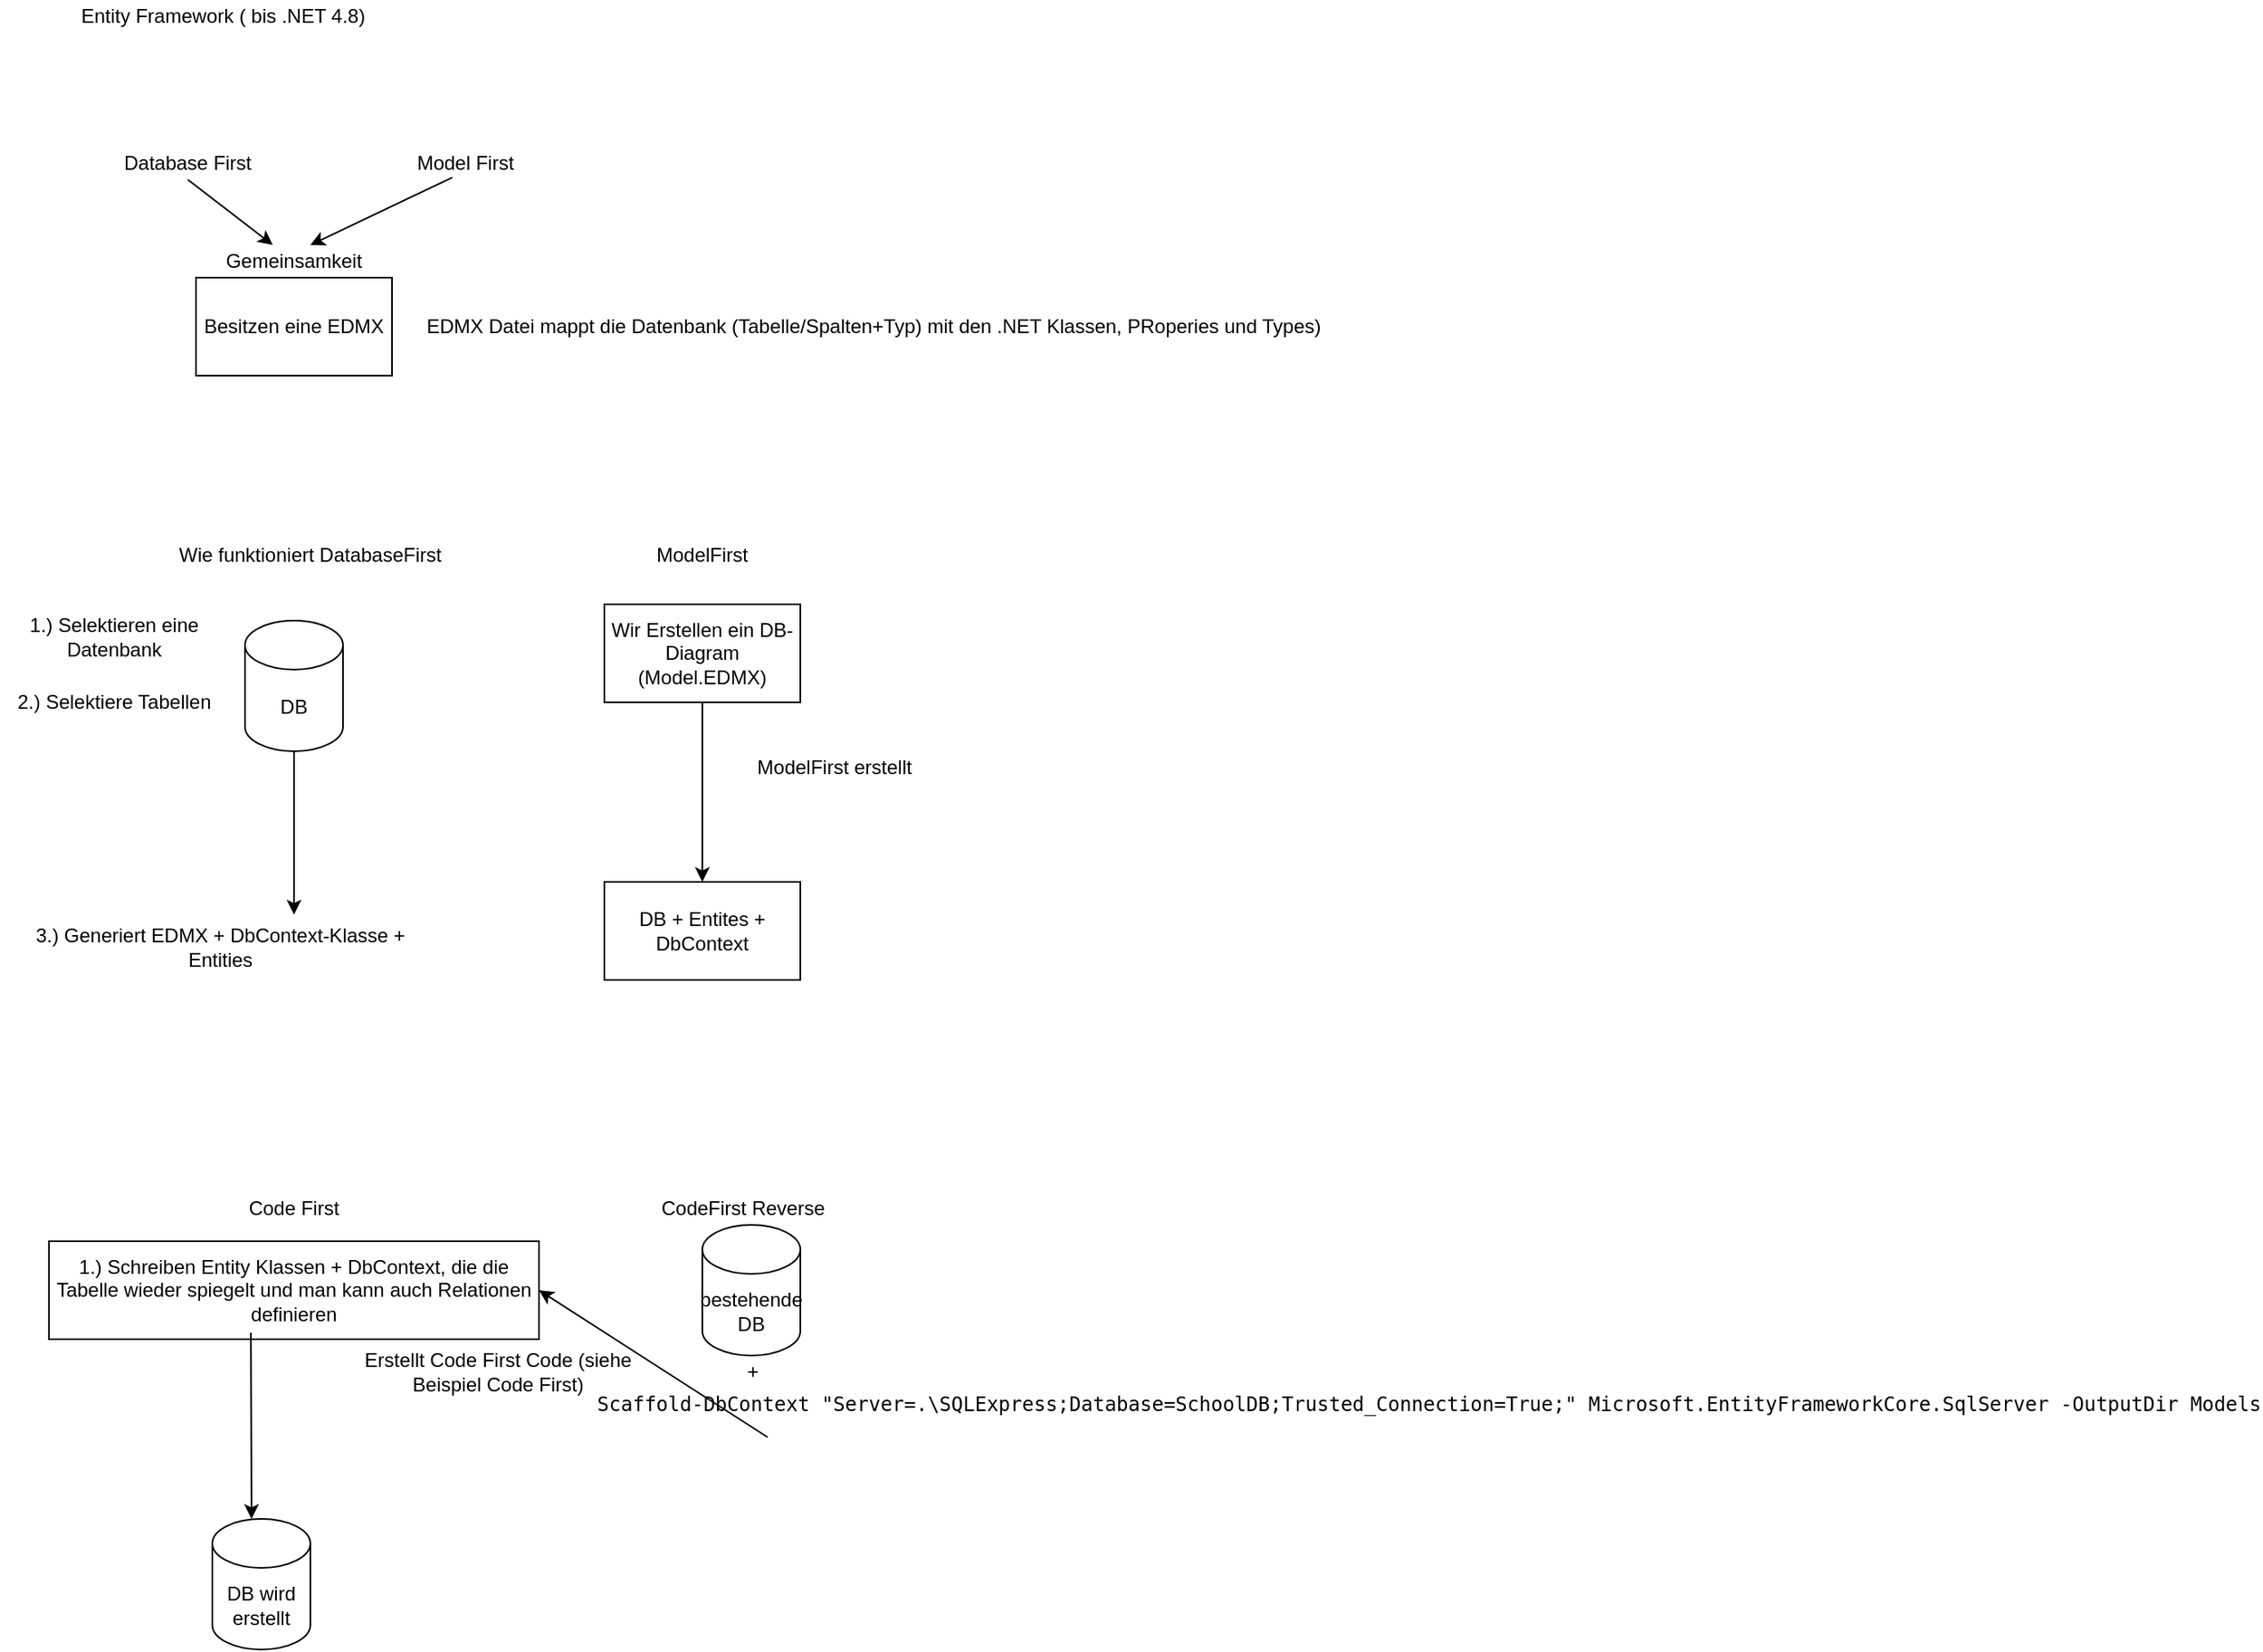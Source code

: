<mxfile version="14.7.4" type="device"><diagram id="v1MW6FOXpjxwLT5WVYLl" name="Page-1"><mxGraphModel dx="667" dy="468" grid="1" gridSize="10" guides="1" tooltips="1" connect="1" arrows="1" fold="1" page="1" pageScale="1" pageWidth="827" pageHeight="1169" math="0" shadow="0"><root><mxCell id="0"/><mxCell id="1" parent="0"/><mxCell id="KHTFPi98-BhPJNu9JhEK-1" value="&amp;nbsp;Entity Framework ( bis .NET 4.8)" style="text;html=1;strokeColor=none;fillColor=none;align=center;verticalAlign=middle;whiteSpace=wrap;rounded=0;" vertex="1" parent="1"><mxGeometry x="30" y="50" width="230" height="20" as="geometry"/></mxCell><mxCell id="KHTFPi98-BhPJNu9JhEK-2" value="Database First" style="text;html=1;strokeColor=none;fillColor=none;align=center;verticalAlign=middle;whiteSpace=wrap;rounded=0;" vertex="1" parent="1"><mxGeometry x="60" y="140" width="130" height="20" as="geometry"/></mxCell><mxCell id="KHTFPi98-BhPJNu9JhEK-3" value="Model First" style="text;html=1;strokeColor=none;fillColor=none;align=center;verticalAlign=middle;whiteSpace=wrap;rounded=0;" vertex="1" parent="1"><mxGeometry x="230" y="140" width="130" height="20" as="geometry"/></mxCell><mxCell id="KHTFPi98-BhPJNu9JhEK-4" value="" style="endArrow=classic;html=1;exitX=0.5;exitY=1;exitDx=0;exitDy=0;" edge="1" parent="1" source="KHTFPi98-BhPJNu9JhEK-2" target="KHTFPi98-BhPJNu9JhEK-6"><mxGeometry width="50" height="50" relative="1" as="geometry"><mxPoint x="240" y="170" as="sourcePoint"/><mxPoint x="200" y="200" as="targetPoint"/></mxGeometry></mxCell><mxCell id="KHTFPi98-BhPJNu9JhEK-5" value="" style="endArrow=classic;html=1;exitX=0.438;exitY=0.933;exitDx=0;exitDy=0;exitPerimeter=0;" edge="1" parent="1" source="KHTFPi98-BhPJNu9JhEK-3"><mxGeometry width="50" height="50" relative="1" as="geometry"><mxPoint x="240" y="170" as="sourcePoint"/><mxPoint x="200" y="200" as="targetPoint"/></mxGeometry></mxCell><mxCell id="KHTFPi98-BhPJNu9JhEK-6" value="Gemeinsamkeit" style="text;html=1;strokeColor=none;fillColor=none;align=center;verticalAlign=middle;whiteSpace=wrap;rounded=0;" vertex="1" parent="1"><mxGeometry x="140" y="200" width="100" height="20" as="geometry"/></mxCell><mxCell id="KHTFPi98-BhPJNu9JhEK-7" value="Besitzen eine EDMX" style="rounded=0;whiteSpace=wrap;html=1;" vertex="1" parent="1"><mxGeometry x="130" y="220" width="120" height="60" as="geometry"/></mxCell><mxCell id="KHTFPi98-BhPJNu9JhEK-8" value="EDMX Datei mappt die Datenbank (Tabelle/Spalten+Typ) mit den .NET Klassen, PRoperies und Types)" style="text;html=1;strokeColor=none;fillColor=none;align=center;verticalAlign=middle;whiteSpace=wrap;rounded=0;" vertex="1" parent="1"><mxGeometry x="130" y="240" width="830" height="20" as="geometry"/></mxCell><mxCell id="KHTFPi98-BhPJNu9JhEK-11" value="Wie funktioniert DatabaseFirst" style="text;html=1;strokeColor=none;fillColor=none;align=center;verticalAlign=middle;whiteSpace=wrap;rounded=0;" vertex="1" parent="1"><mxGeometry x="80" y="380" width="240" height="20" as="geometry"/></mxCell><mxCell id="KHTFPi98-BhPJNu9JhEK-12" value="DB" style="shape=cylinder3;whiteSpace=wrap;html=1;boundedLbl=1;backgroundOutline=1;size=15;" vertex="1" parent="1"><mxGeometry x="160" y="430" width="60" height="80" as="geometry"/></mxCell><mxCell id="KHTFPi98-BhPJNu9JhEK-13" value="1.) Selektieren eine Datenbank" style="text;html=1;strokeColor=none;fillColor=none;align=center;verticalAlign=middle;whiteSpace=wrap;rounded=0;" vertex="1" parent="1"><mxGeometry x="10" y="430" width="140" height="20" as="geometry"/></mxCell><mxCell id="KHTFPi98-BhPJNu9JhEK-14" value="2.) Selektiere Tabellen" style="text;html=1;strokeColor=none;fillColor=none;align=center;verticalAlign=middle;whiteSpace=wrap;rounded=0;" vertex="1" parent="1"><mxGeometry x="10" y="470" width="140" height="20" as="geometry"/></mxCell><mxCell id="KHTFPi98-BhPJNu9JhEK-15" value="" style="endArrow=classic;html=1;exitX=0.5;exitY=1;exitDx=0;exitDy=0;exitPerimeter=0;" edge="1" parent="1" source="KHTFPi98-BhPJNu9JhEK-12"><mxGeometry width="50" height="50" relative="1" as="geometry"><mxPoint x="300" y="500" as="sourcePoint"/><mxPoint x="190" y="610" as="targetPoint"/></mxGeometry></mxCell><mxCell id="KHTFPi98-BhPJNu9JhEK-17" value="3.) Generiert EDMX + DbContext-Klasse + Entities" style="text;html=1;strokeColor=none;fillColor=none;align=center;verticalAlign=middle;whiteSpace=wrap;rounded=0;" vertex="1" parent="1"><mxGeometry x="30" y="620" width="230" height="20" as="geometry"/></mxCell><mxCell id="KHTFPi98-BhPJNu9JhEK-18" value="ModelFirst" style="text;html=1;strokeColor=none;fillColor=none;align=center;verticalAlign=middle;whiteSpace=wrap;rounded=0;" vertex="1" parent="1"><mxGeometry x="390" y="380" width="100" height="20" as="geometry"/></mxCell><mxCell id="KHTFPi98-BhPJNu9JhEK-19" value="Wir Erstellen ein DB-Diagram (Model.EDMX)" style="rounded=0;whiteSpace=wrap;html=1;" vertex="1" parent="1"><mxGeometry x="380" y="420" width="120" height="60" as="geometry"/></mxCell><mxCell id="KHTFPi98-BhPJNu9JhEK-20" value="" style="endArrow=classic;html=1;exitX=0.5;exitY=1;exitDx=0;exitDy=0;entryX=0.5;entryY=0;entryDx=0;entryDy=0;" edge="1" parent="1" source="KHTFPi98-BhPJNu9JhEK-19" target="KHTFPi98-BhPJNu9JhEK-23"><mxGeometry width="50" height="50" relative="1" as="geometry"><mxPoint x="300" y="610" as="sourcePoint"/><mxPoint x="440" y="550" as="targetPoint"/></mxGeometry></mxCell><mxCell id="KHTFPi98-BhPJNu9JhEK-22" value="ModelFirst erstellt" style="text;html=1;strokeColor=none;fillColor=none;align=center;verticalAlign=middle;whiteSpace=wrap;rounded=0;" vertex="1" parent="1"><mxGeometry x="451" y="510" width="140" height="20" as="geometry"/></mxCell><mxCell id="KHTFPi98-BhPJNu9JhEK-23" value="DB + Entites + DbContext" style="rounded=0;whiteSpace=wrap;html=1;" vertex="1" parent="1"><mxGeometry x="380" y="590" width="120" height="60" as="geometry"/></mxCell><mxCell id="KHTFPi98-BhPJNu9JhEK-24" value="Code First" style="text;html=1;strokeColor=none;fillColor=none;align=center;verticalAlign=middle;whiteSpace=wrap;rounded=0;" vertex="1" parent="1"><mxGeometry x="85" y="780" width="210" height="20" as="geometry"/></mxCell><mxCell id="KHTFPi98-BhPJNu9JhEK-25" value="1.) Schreiben Entity Klassen + DbContext, die die Tabelle wieder spiegelt und man kann auch Relationen definieren" style="rounded=0;whiteSpace=wrap;html=1;" vertex="1" parent="1"><mxGeometry x="40" y="810" width="300" height="60" as="geometry"/></mxCell><mxCell id="KHTFPi98-BhPJNu9JhEK-26" value="" style="endArrow=classic;html=1;exitX=0.412;exitY=0.933;exitDx=0;exitDy=0;exitPerimeter=0;" edge="1" parent="1" source="KHTFPi98-BhPJNu9JhEK-25"><mxGeometry width="50" height="50" relative="1" as="geometry"><mxPoint x="320" y="810" as="sourcePoint"/><mxPoint x="164" y="980" as="targetPoint"/></mxGeometry></mxCell><mxCell id="KHTFPi98-BhPJNu9JhEK-27" value="DB wird erstellt" style="shape=cylinder3;whiteSpace=wrap;html=1;boundedLbl=1;backgroundOutline=1;size=15;" vertex="1" parent="1"><mxGeometry x="140" y="980" width="60" height="80" as="geometry"/></mxCell><mxCell id="KHTFPi98-BhPJNu9JhEK-28" value="CodeFirst Reverse" style="text;html=1;strokeColor=none;fillColor=none;align=center;verticalAlign=middle;whiteSpace=wrap;rounded=0;" vertex="1" parent="1"><mxGeometry x="400" y="780" width="130" height="20" as="geometry"/></mxCell><mxCell id="KHTFPi98-BhPJNu9JhEK-29" value="&lt;pre&gt;&lt;code&gt;Scaffold-DbContext &quot;Server=.\SQLExpress;Database=SchoolDB;Trusted_Connection=True;&quot; Microsoft.EntityFrameworkCore.SqlServer -OutputDir Models&lt;/code&gt;&lt;/pre&gt;" style="text;html=1;strokeColor=none;fillColor=none;align=center;verticalAlign=middle;whiteSpace=wrap;rounded=0;" vertex="1" parent="1"><mxGeometry x="380" y="900" width="1010" height="20" as="geometry"/></mxCell><mxCell id="KHTFPi98-BhPJNu9JhEK-30" value="bestehende DB" style="shape=cylinder3;whiteSpace=wrap;html=1;boundedLbl=1;backgroundOutline=1;size=15;" vertex="1" parent="1"><mxGeometry x="440" y="800" width="60" height="80" as="geometry"/></mxCell><mxCell id="KHTFPi98-BhPJNu9JhEK-31" value="+" style="text;html=1;strokeColor=none;fillColor=none;align=center;verticalAlign=middle;whiteSpace=wrap;rounded=0;" vertex="1" parent="1"><mxGeometry x="451" y="880" width="40" height="20" as="geometry"/></mxCell><mxCell id="KHTFPi98-BhPJNu9JhEK-32" value="" style="endArrow=classic;html=1;entryX=1;entryY=0.5;entryDx=0;entryDy=0;" edge="1" parent="1" target="KHTFPi98-BhPJNu9JhEK-25"><mxGeometry width="50" height="50" relative="1" as="geometry"><mxPoint x="480" y="930" as="sourcePoint"/><mxPoint x="480" y="1000" as="targetPoint"/></mxGeometry></mxCell><mxCell id="KHTFPi98-BhPJNu9JhEK-33" value="Erstellt Code First Code (siehe Beispiel Code First)" style="text;html=1;strokeColor=none;fillColor=none;align=center;verticalAlign=middle;whiteSpace=wrap;rounded=0;" vertex="1" parent="1"><mxGeometry x="220" y="880" width="190" height="20" as="geometry"/></mxCell></root></mxGraphModel></diagram></mxfile>